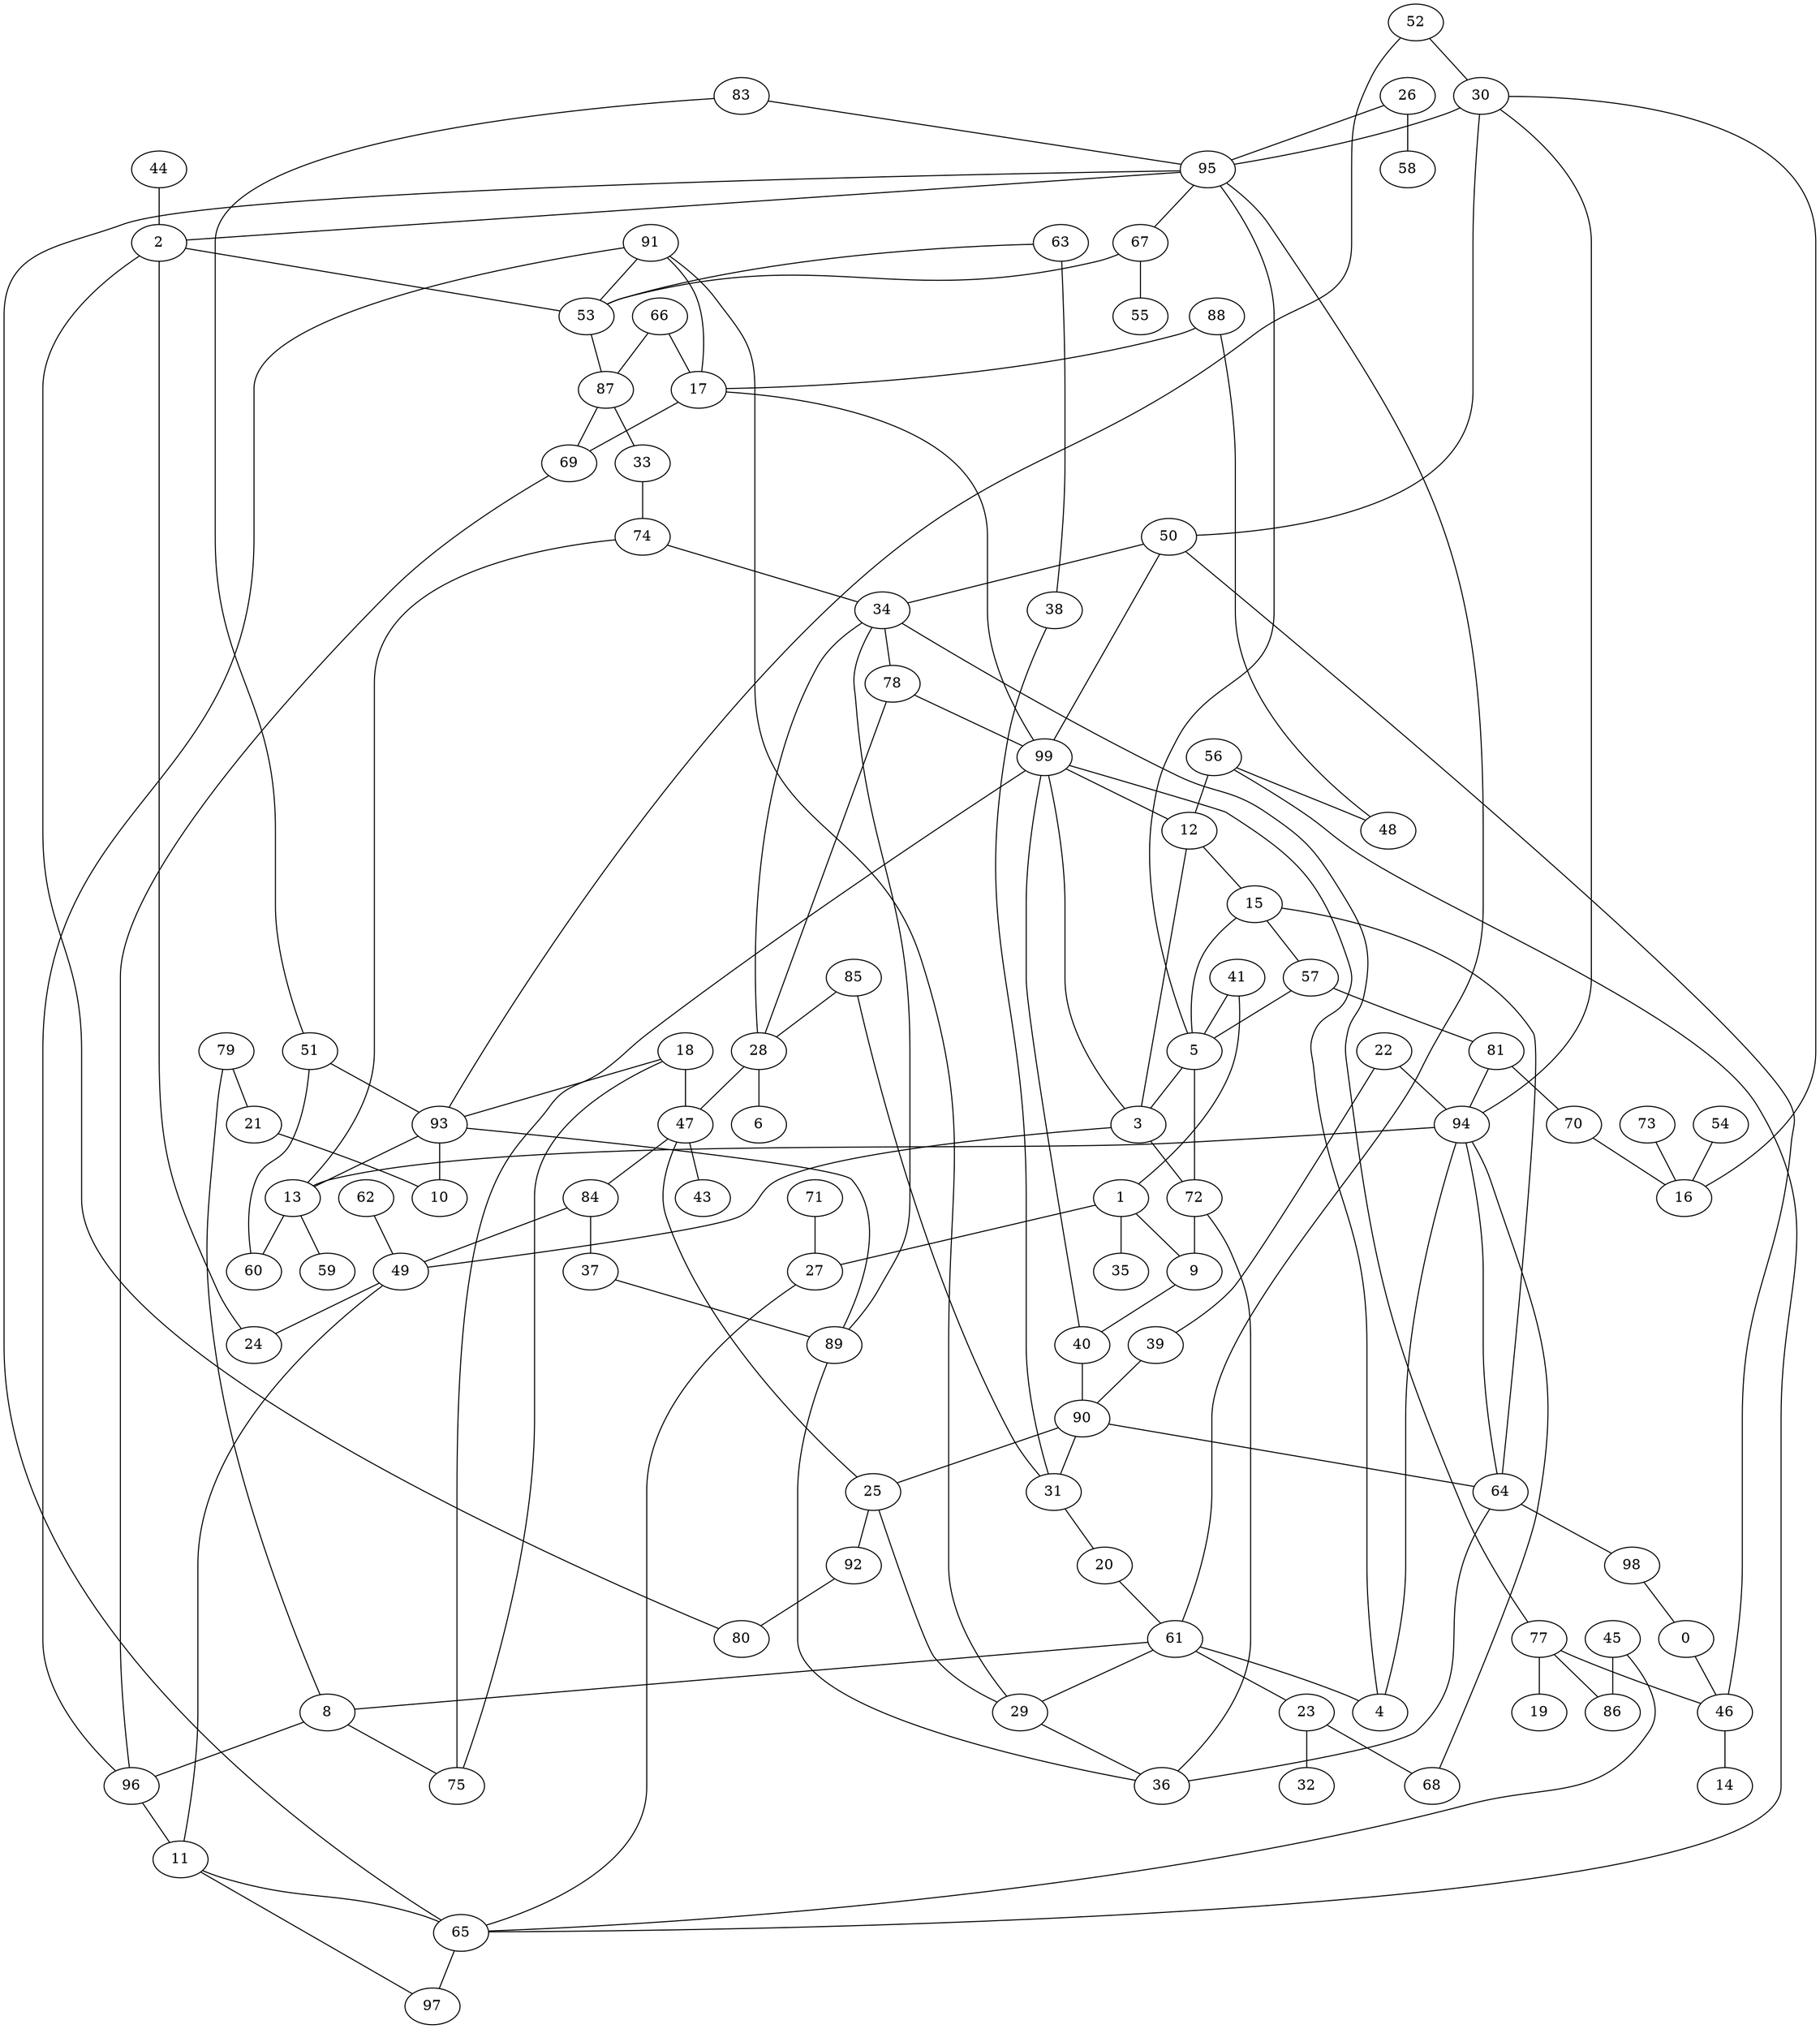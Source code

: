 graph{
   95 -- 2;
   30 -- 94;
   56 -- 48;
   30 -- 95;
   87 -- 69;
   18 -- 47;
   1 -- 9;
   93 -- 13;
   41 -- 1;
   94 -- 68;
   72 -- 5;
   65 -- 97;
   94 -- 4;
   78 -- 99;
   94 -- 64;
   34 -- 77;
   61 -- 95;
   26 -- 58;
   83 -- 51;
   73 -- 16;
   13 -- 59;
   74 -- 34;
   11 -- 65;
   83 -- 95;
   61 -- 29;
   89 -- 36;
   84 -- 37;
   90 -- 64;
   77 -- 46;
   99 -- 12;
   2 -- 80;
   67 -- 53;
   49 -- 11;
   17 -- 99;
   29 -- 36;
   98 -- 0;
   94 -- 13;
   61 -- 4;
   33 -- 74;
   39 -- 90;
   47 -- 25;
   8 -- 75;
   22 -- 39;
   25 -- 29;
   50 -- 34;
   66 -- 17;
   84 -- 49;
   62 -- 49;
   3 -- 12;
   52 -- 30;
   69 -- 96;
   18 -- 75;
   93 -- 89;
   18 -- 93;
   5 -- 15;
   66 -- 87;
   90 -- 31;
   72 -- 9;
   23 -- 68;
   3 -- 99;
   81 -- 94;
   17 -- 69;
   37 -- 89;
   25 -- 92;
   44 -- 2;
   0 -- 46;
   79 -- 21;
   52 -- 93;
   15 -- 57;
   51 -- 60;
   71 -- 27;
   88 -- 48;
   51 -- 93;
   45 -- 86;
   99 -- 4;
   26 -- 95;
   28 -- 47;
   56 -- 12;
   91 -- 96;
   63 -- 53;
   9 -- 40;
   8 -- 96;
   1 -- 27;
   30 -- 16;
   2 -- 24;
   22 -- 94;
   56 -- 65;
   45 -- 65;
   49 -- 24;
   77 -- 19;
   1 -- 35;
   90 -- 25;
   13 -- 74;
   30 -- 50;
   27 -- 65;
   47 -- 43;
   87 -- 33;
   57 -- 5;
   88 -- 17;
   64 -- 98;
   95 -- 5;
   20 -- 61;
   64 -- 15;
   63 -- 38;
   50 -- 46;
   61 -- 23;
   3 -- 49;
   28 -- 6;
   64 -- 36;
   91 -- 29;
   40 -- 99;
   34 -- 78;
   12 -- 15;
   67 -- 55;
   57 -- 81;
   93 -- 10;
   34 -- 89;
   23 -- 32;
   54 -- 16;
   95 -- 67;
   21 -- 10;
   96 -- 11;
   50 -- 99;
   70 -- 16;
   85 -- 28;
   65 -- 95;
   41 -- 5;
   5 -- 3;
   72 -- 36;
   3 -- 72;
   31 -- 20;
   92 -- 80;
   34 -- 28;
   13 -- 60;
   78 -- 28;
   79 -- 8;
   99 -- 75;
   38 -- 31;
   81 -- 70;
   91 -- 53;
   61 -- 8;
   77 -- 86;
   40 -- 90;
   47 -- 84;
   53 -- 87;
   85 -- 31;
   91 -- 17;
   46 -- 14;
   97 -- 11;
   2 -- 53;
}